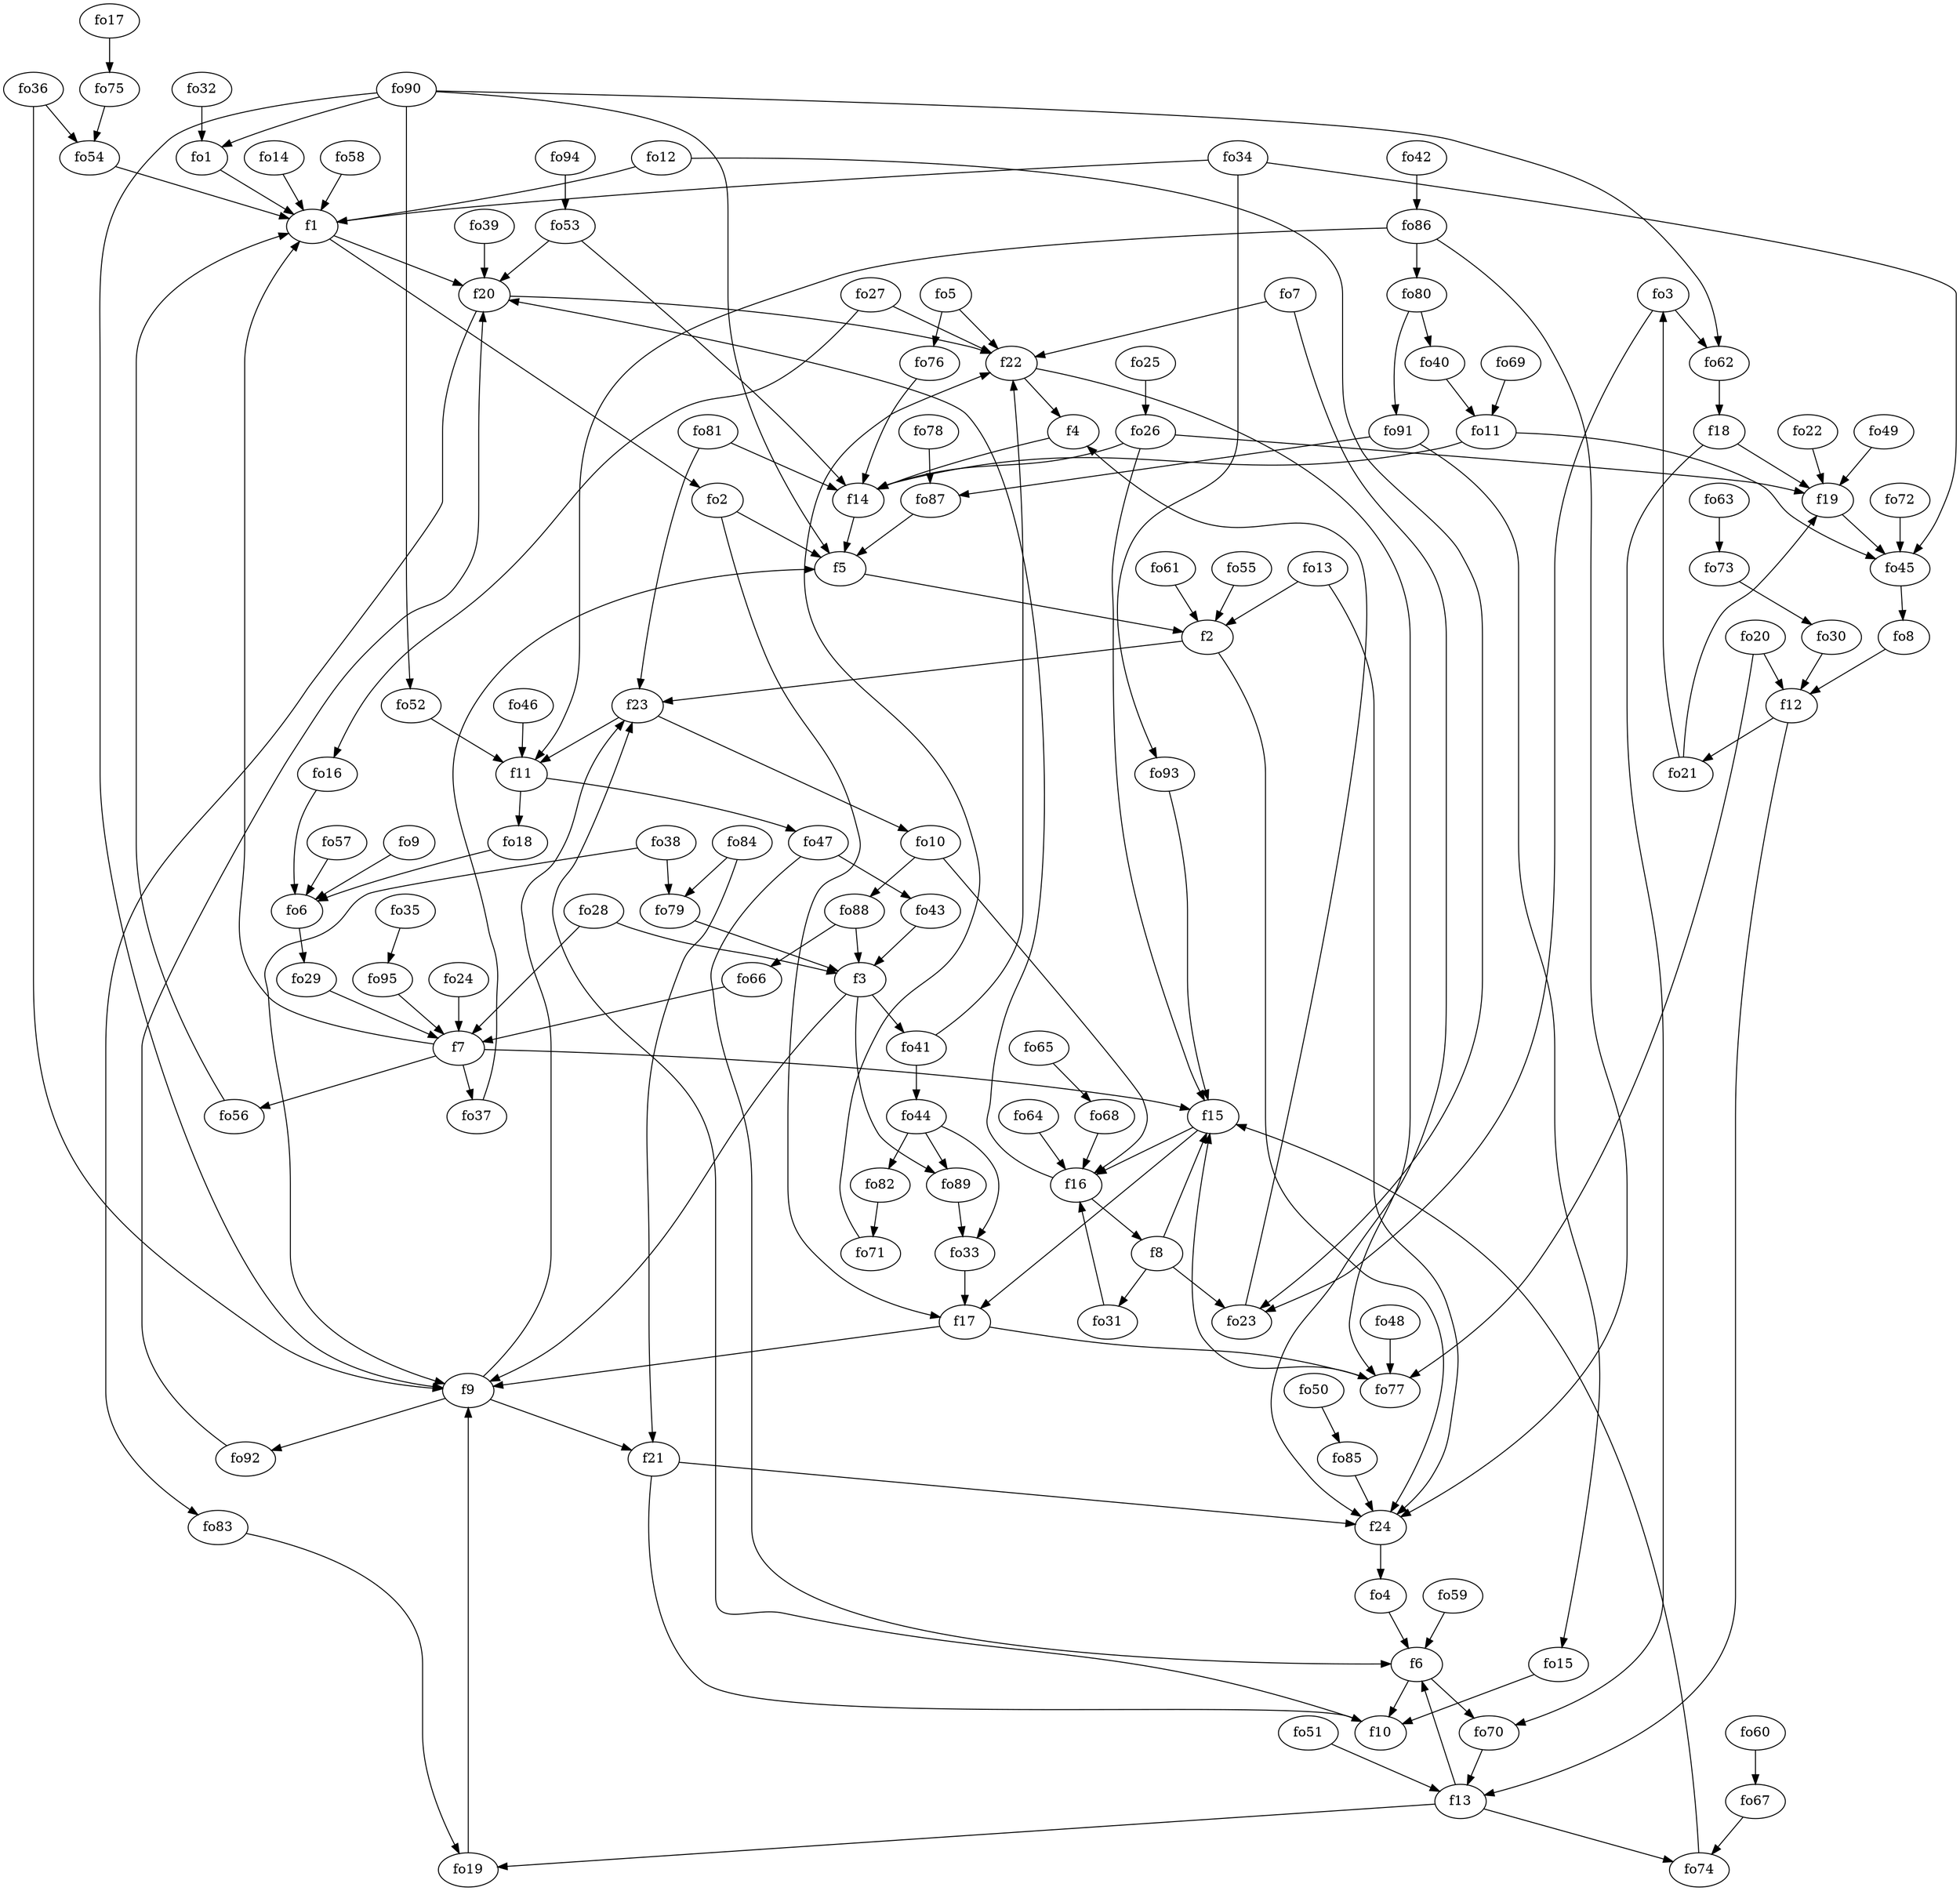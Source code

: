 strict digraph  {
f1;
f2;
f3;
f4;
f5;
f6;
f7;
f8;
f9;
f10;
f11;
f12;
f13;
f14;
f15;
f16;
f17;
f18;
f19;
f20;
f21;
f22;
f23;
f24;
fo1;
fo2;
fo3;
fo4;
fo5;
fo6;
fo7;
fo8;
fo9;
fo10;
fo11;
fo12;
fo13;
fo14;
fo15;
fo16;
fo17;
fo18;
fo19;
fo20;
fo21;
fo22;
fo23;
fo24;
fo25;
fo26;
fo27;
fo28;
fo29;
fo30;
fo31;
fo32;
fo33;
fo34;
fo35;
fo36;
fo37;
fo38;
fo39;
fo40;
fo41;
fo42;
fo43;
fo44;
fo45;
fo46;
fo47;
fo48;
fo49;
fo50;
fo51;
fo52;
fo53;
fo54;
fo55;
fo56;
fo57;
fo58;
fo59;
fo60;
fo61;
fo62;
fo63;
fo64;
fo65;
fo66;
fo67;
fo68;
fo69;
fo70;
fo71;
fo72;
fo73;
fo74;
fo75;
fo76;
fo77;
fo78;
fo79;
fo80;
fo81;
fo82;
fo83;
fo84;
fo85;
fo86;
fo87;
fo88;
fo89;
fo90;
fo91;
fo92;
fo93;
fo94;
fo95;
f1 -> f20  [weight=2];
f1 -> fo2  [weight=2];
f2 -> f23  [weight=2];
f2 -> f24  [weight=2];
f3 -> f9  [weight=2];
f3 -> fo89  [weight=2];
f3 -> fo41  [weight=2];
f4 -> f14  [weight=2];
f5 -> f2  [weight=2];
f6 -> f10  [weight=2];
f6 -> fo70  [weight=2];
f7 -> fo37  [weight=2];
f7 -> f1  [weight=2];
f7 -> f15  [weight=2];
f7 -> fo56  [weight=2];
f8 -> f15  [weight=2];
f8 -> fo31  [weight=2];
f8 -> fo23  [weight=2];
f9 -> f21  [weight=2];
f9 -> fo92  [weight=2];
f9 -> f23  [weight=2];
f10 -> f23  [weight=2];
f11 -> fo18  [weight=2];
f11 -> fo47  [weight=2];
f12 -> f13  [weight=2];
f12 -> fo21  [weight=2];
f13 -> fo19  [weight=2];
f13 -> fo74  [weight=2];
f13 -> f6  [weight=2];
f14 -> f5  [weight=2];
f15 -> f17  [weight=2];
f15 -> f16  [weight=2];
f16 -> f8  [weight=2];
f16 -> f20  [weight=2];
f17 -> f9  [weight=2];
f17 -> fo77  [weight=2];
f18 -> f19  [weight=2];
f18 -> fo70  [weight=2];
f19 -> fo45  [weight=2];
f20 -> fo83  [weight=2];
f20 -> f22  [weight=2];
f21 -> f10  [weight=2];
f21 -> f24  [weight=2];
f22 -> f4  [weight=2];
f22 -> fo77  [weight=2];
f23 -> f11  [weight=2];
f23 -> fo10  [weight=2];
f24 -> fo4  [weight=2];
fo1 -> f1  [weight=2];
fo2 -> f5  [weight=2];
fo2 -> f17  [weight=2];
fo3 -> fo23  [weight=2];
fo3 -> fo62  [weight=2];
fo4 -> f6  [weight=2];
fo5 -> fo76  [weight=2];
fo5 -> f22  [weight=2];
fo6 -> fo29  [weight=2];
fo7 -> f22  [weight=2];
fo7 -> f24  [weight=2];
fo8 -> f12  [weight=2];
fo9 -> fo6  [weight=2];
fo10 -> f16  [weight=2];
fo10 -> fo88  [weight=2];
fo11 -> fo45  [weight=2];
fo11 -> f14  [weight=2];
fo12 -> f1  [weight=2];
fo12 -> fo23  [weight=2];
fo13 -> f24  [weight=2];
fo13 -> f2  [weight=2];
fo14 -> f1  [weight=2];
fo15 -> f10  [weight=2];
fo16 -> fo6  [weight=2];
fo17 -> fo75  [weight=2];
fo18 -> fo6  [weight=2];
fo19 -> f9  [weight=2];
fo20 -> f12  [weight=2];
fo20 -> fo77  [weight=2];
fo21 -> fo3  [weight=2];
fo21 -> f19  [weight=2];
fo22 -> f19  [weight=2];
fo23 -> f4  [weight=2];
fo24 -> f7  [weight=2];
fo25 -> fo26  [weight=2];
fo26 -> f15  [weight=2];
fo26 -> f14  [weight=2];
fo26 -> f19  [weight=2];
fo27 -> fo16  [weight=2];
fo27 -> f22  [weight=2];
fo28 -> f7  [weight=2];
fo28 -> f3  [weight=2];
fo29 -> f7  [weight=2];
fo30 -> f12  [weight=2];
fo31 -> f16  [weight=2];
fo32 -> fo1  [weight=2];
fo33 -> f17  [weight=2];
fo34 -> fo93  [weight=2];
fo34 -> f1  [weight=2];
fo34 -> fo45  [weight=2];
fo35 -> fo95  [weight=2];
fo36 -> fo54  [weight=2];
fo36 -> f9  [weight=2];
fo37 -> f5  [weight=2];
fo38 -> f9  [weight=2];
fo38 -> fo79  [weight=2];
fo39 -> f20  [weight=2];
fo40 -> fo11  [weight=2];
fo41 -> fo44  [weight=2];
fo41 -> f22  [weight=2];
fo42 -> fo86  [weight=2];
fo43 -> f3  [weight=2];
fo44 -> fo33  [weight=2];
fo44 -> fo82  [weight=2];
fo44 -> fo89  [weight=2];
fo45 -> fo8  [weight=2];
fo46 -> f11  [weight=2];
fo47 -> f6  [weight=2];
fo47 -> fo43  [weight=2];
fo48 -> fo77  [weight=2];
fo49 -> f19  [weight=2];
fo50 -> fo85  [weight=2];
fo51 -> f13  [weight=2];
fo52 -> f11  [weight=2];
fo53 -> f20  [weight=2];
fo53 -> f14  [weight=2];
fo54 -> f1  [weight=2];
fo55 -> f2  [weight=2];
fo56 -> f1  [weight=2];
fo57 -> fo6  [weight=2];
fo58 -> f1  [weight=2];
fo59 -> f6  [weight=2];
fo60 -> fo67  [weight=2];
fo61 -> f2  [weight=2];
fo62 -> f18  [weight=2];
fo63 -> fo73  [weight=2];
fo64 -> f16  [weight=2];
fo65 -> fo68  [weight=2];
fo66 -> f7  [weight=2];
fo67 -> fo74  [weight=2];
fo68 -> f16  [weight=2];
fo69 -> fo11  [weight=2];
fo70 -> f13  [weight=2];
fo71 -> f22  [weight=2];
fo72 -> fo45  [weight=2];
fo73 -> fo30  [weight=2];
fo74 -> f15  [weight=2];
fo75 -> fo54  [weight=2];
fo76 -> f14  [weight=2];
fo77 -> f15  [weight=2];
fo78 -> fo87  [weight=2];
fo79 -> f3  [weight=2];
fo80 -> fo91  [weight=2];
fo80 -> fo40  [weight=2];
fo81 -> f23  [weight=2];
fo81 -> f14  [weight=2];
fo82 -> fo71  [weight=2];
fo83 -> fo19  [weight=2];
fo84 -> fo79  [weight=2];
fo84 -> f21  [weight=2];
fo85 -> f24  [weight=2];
fo86 -> f24  [weight=2];
fo86 -> fo80  [weight=2];
fo86 -> f11  [weight=2];
fo87 -> f5  [weight=2];
fo88 -> fo66  [weight=2];
fo88 -> f3  [weight=2];
fo89 -> fo33  [weight=2];
fo90 -> fo62  [weight=2];
fo90 -> fo1  [weight=2];
fo90 -> f5  [weight=2];
fo90 -> fo52  [weight=2];
fo90 -> f9  [weight=2];
fo91 -> fo87  [weight=2];
fo91 -> fo15  [weight=2];
fo92 -> f20  [weight=2];
fo93 -> f15  [weight=2];
fo94 -> fo53  [weight=2];
fo95 -> f7  [weight=2];
}

